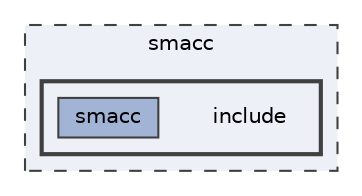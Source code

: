 digraph "smacc/include"
{
 // LATEX_PDF_SIZE
  bgcolor="transparent";
  edge [fontname=Helvetica,fontsize=10,labelfontname=Helvetica,labelfontsize=10];
  node [fontname=Helvetica,fontsize=10,shape=box,height=0.2,width=0.4];
  compound=true
  subgraph clusterdir_6e3e4532ae0db906acb0c92fce514b9e {
    graph [ bgcolor="#edf0f7", pencolor="grey25", label="smacc", fontname=Helvetica,fontsize=10 style="filled,dashed", URL="dir_6e3e4532ae0db906acb0c92fce514b9e.html",tooltip=""]
  subgraph clusterdir_af83d609eca54628b06583fa4d095eed {
    graph [ bgcolor="#edf0f7", pencolor="grey25", label="", fontname=Helvetica,fontsize=10 style="filled,bold", URL="dir_af83d609eca54628b06583fa4d095eed.html",tooltip=""]
    dir_af83d609eca54628b06583fa4d095eed [shape=plaintext, label="include"];
  dir_b7711d4fdb9c7f5ffaefaee577cae4c6 [label="smacc", fillcolor="#a2b4d6", color="grey25", style="filled", URL="dir_b7711d4fdb9c7f5ffaefaee577cae4c6.html",tooltip=""];
  }
  }
}
